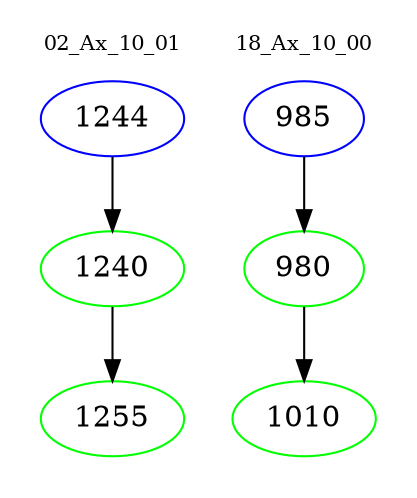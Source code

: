 digraph{
subgraph cluster_0 {
color = white
label = "02_Ax_10_01";
fontsize=10;
T0_1244 [label="1244", color="blue"]
T0_1244 -> T0_1240 [color="black"]
T0_1240 [label="1240", color="green"]
T0_1240 -> T0_1255 [color="black"]
T0_1255 [label="1255", color="green"]
}
subgraph cluster_1 {
color = white
label = "18_Ax_10_00";
fontsize=10;
T1_985 [label="985", color="blue"]
T1_985 -> T1_980 [color="black"]
T1_980 [label="980", color="green"]
T1_980 -> T1_1010 [color="black"]
T1_1010 [label="1010", color="green"]
}
}
